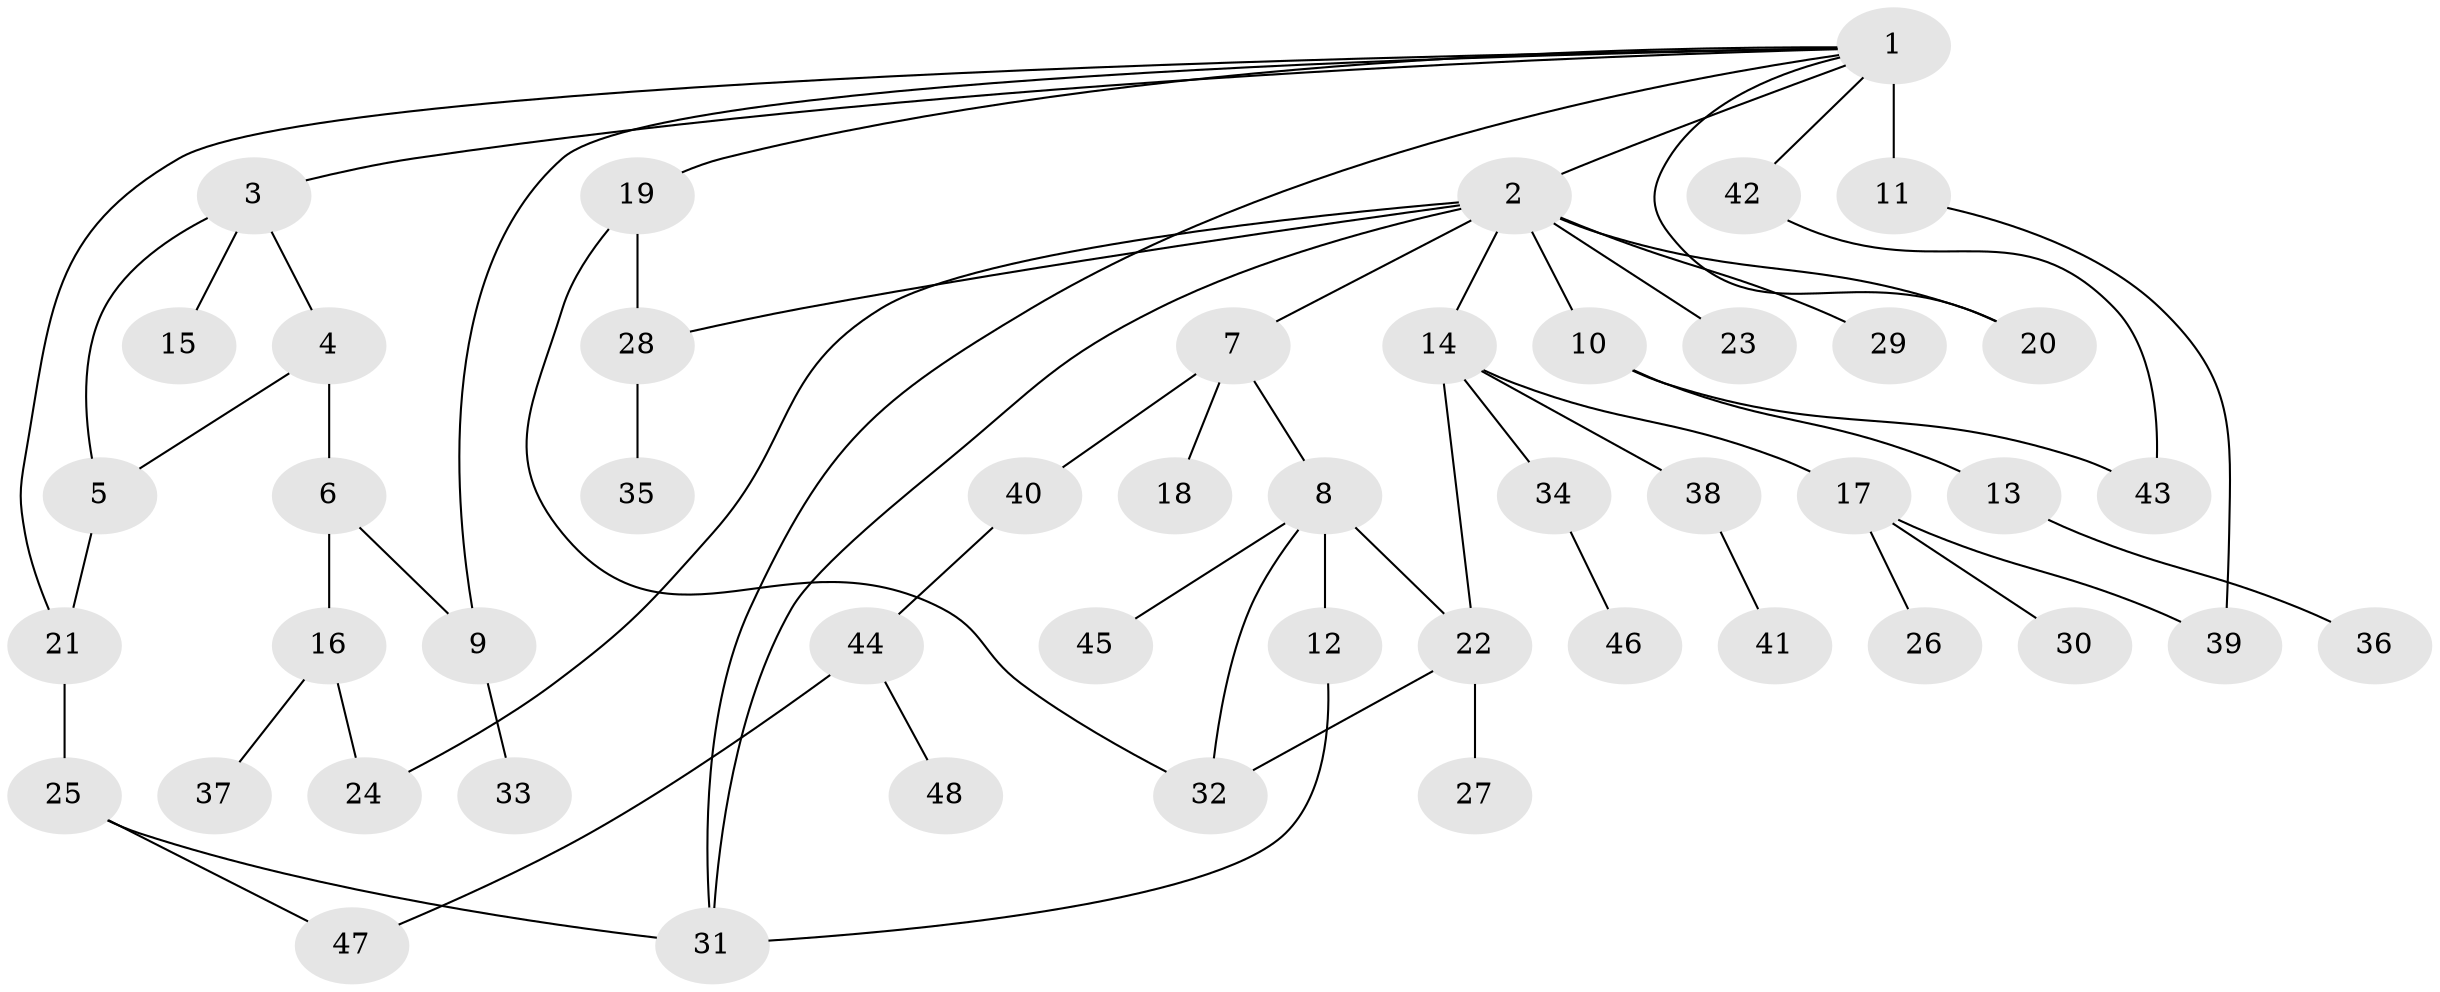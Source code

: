// original degree distribution, {21: 0.00847457627118644, 14: 0.00847457627118644, 5: 0.05084745762711865, 2: 0.2457627118644068, 3: 0.059322033898305086, 4: 0.07627118644067797, 6: 0.01694915254237288, 1: 0.5169491525423728, 7: 0.00847457627118644, 8: 0.00847457627118644}
// Generated by graph-tools (version 1.1) at 2025/50/03/04/25 22:50:10]
// undirected, 48 vertices, 62 edges
graph export_dot {
  node [color=gray90,style=filled];
  1;
  2;
  3;
  4;
  5;
  6;
  7;
  8;
  9;
  10;
  11;
  12;
  13;
  14;
  15;
  16;
  17;
  18;
  19;
  20;
  21;
  22;
  23;
  24;
  25;
  26;
  27;
  28;
  29;
  30;
  31;
  32;
  33;
  34;
  35;
  36;
  37;
  38;
  39;
  40;
  41;
  42;
  43;
  44;
  45;
  46;
  47;
  48;
  1 -- 2 [weight=1.0];
  1 -- 3 [weight=1.0];
  1 -- 9 [weight=1.0];
  1 -- 11 [weight=11.0];
  1 -- 19 [weight=1.0];
  1 -- 20 [weight=1.0];
  1 -- 21 [weight=1.0];
  1 -- 31 [weight=1.0];
  1 -- 42 [weight=1.0];
  2 -- 7 [weight=1.0];
  2 -- 10 [weight=1.0];
  2 -- 14 [weight=1.0];
  2 -- 20 [weight=1.0];
  2 -- 23 [weight=4.0];
  2 -- 24 [weight=1.0];
  2 -- 28 [weight=1.0];
  2 -- 29 [weight=1.0];
  2 -- 31 [weight=1.0];
  3 -- 4 [weight=1.0];
  3 -- 5 [weight=1.0];
  3 -- 15 [weight=1.0];
  4 -- 5 [weight=1.0];
  4 -- 6 [weight=1.0];
  5 -- 21 [weight=1.0];
  6 -- 9 [weight=1.0];
  6 -- 16 [weight=2.0];
  7 -- 8 [weight=1.0];
  7 -- 18 [weight=1.0];
  7 -- 40 [weight=1.0];
  8 -- 12 [weight=4.0];
  8 -- 22 [weight=1.0];
  8 -- 32 [weight=2.0];
  8 -- 45 [weight=1.0];
  9 -- 33 [weight=3.0];
  10 -- 13 [weight=5.0];
  10 -- 43 [weight=1.0];
  11 -- 39 [weight=1.0];
  12 -- 31 [weight=1.0];
  13 -- 36 [weight=1.0];
  14 -- 17 [weight=1.0];
  14 -- 22 [weight=1.0];
  14 -- 34 [weight=1.0];
  14 -- 38 [weight=1.0];
  16 -- 24 [weight=1.0];
  16 -- 37 [weight=1.0];
  17 -- 26 [weight=1.0];
  17 -- 30 [weight=1.0];
  17 -- 39 [weight=1.0];
  19 -- 28 [weight=1.0];
  19 -- 32 [weight=1.0];
  21 -- 25 [weight=1.0];
  22 -- 27 [weight=1.0];
  22 -- 32 [weight=1.0];
  25 -- 31 [weight=1.0];
  25 -- 47 [weight=1.0];
  28 -- 35 [weight=1.0];
  34 -- 46 [weight=2.0];
  38 -- 41 [weight=2.0];
  40 -- 44 [weight=1.0];
  42 -- 43 [weight=1.0];
  44 -- 47 [weight=1.0];
  44 -- 48 [weight=1.0];
}

